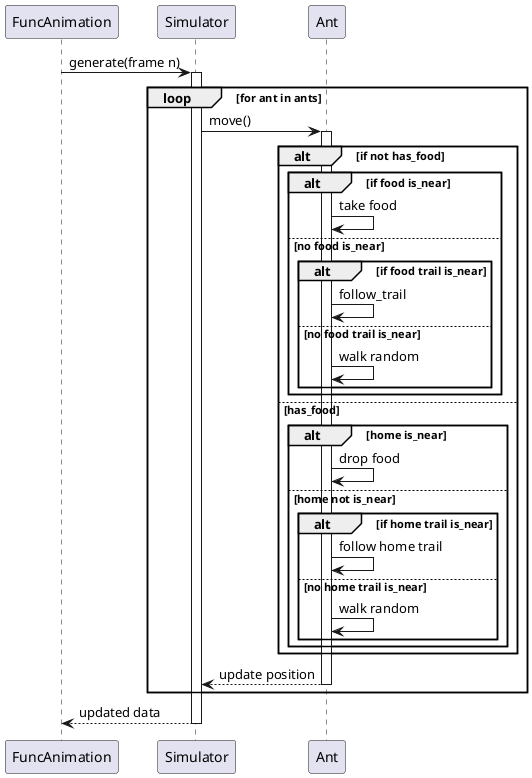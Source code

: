@startuml
FuncAnimation->Simulator: generate(frame n)
activate Simulator
loop for ant in ants
  Simulator->Ant: move()
  activate Ant
  alt if not has_food
    alt if food is_near
      Ant->Ant: take food
    else no food is_near
      alt if food trail is_near
        Ant->Ant: follow_trail
      else no food trail is_near
        Ant->Ant: walk random
      end
    end
  else has_food
    alt home is_near
      Ant->Ant: drop food
    else home not is_near
      alt if home trail is_near
        Ant->Ant: follow home trail
      else no home trail is_near
        Ant->Ant: walk random
      end
    end
  end
  Ant-->Simulator: update position
  deactivate Ant
end
Simulator-->FuncAnimation: updated data
deactivate Simulator
deactivate FuncAnimation
@enduml
